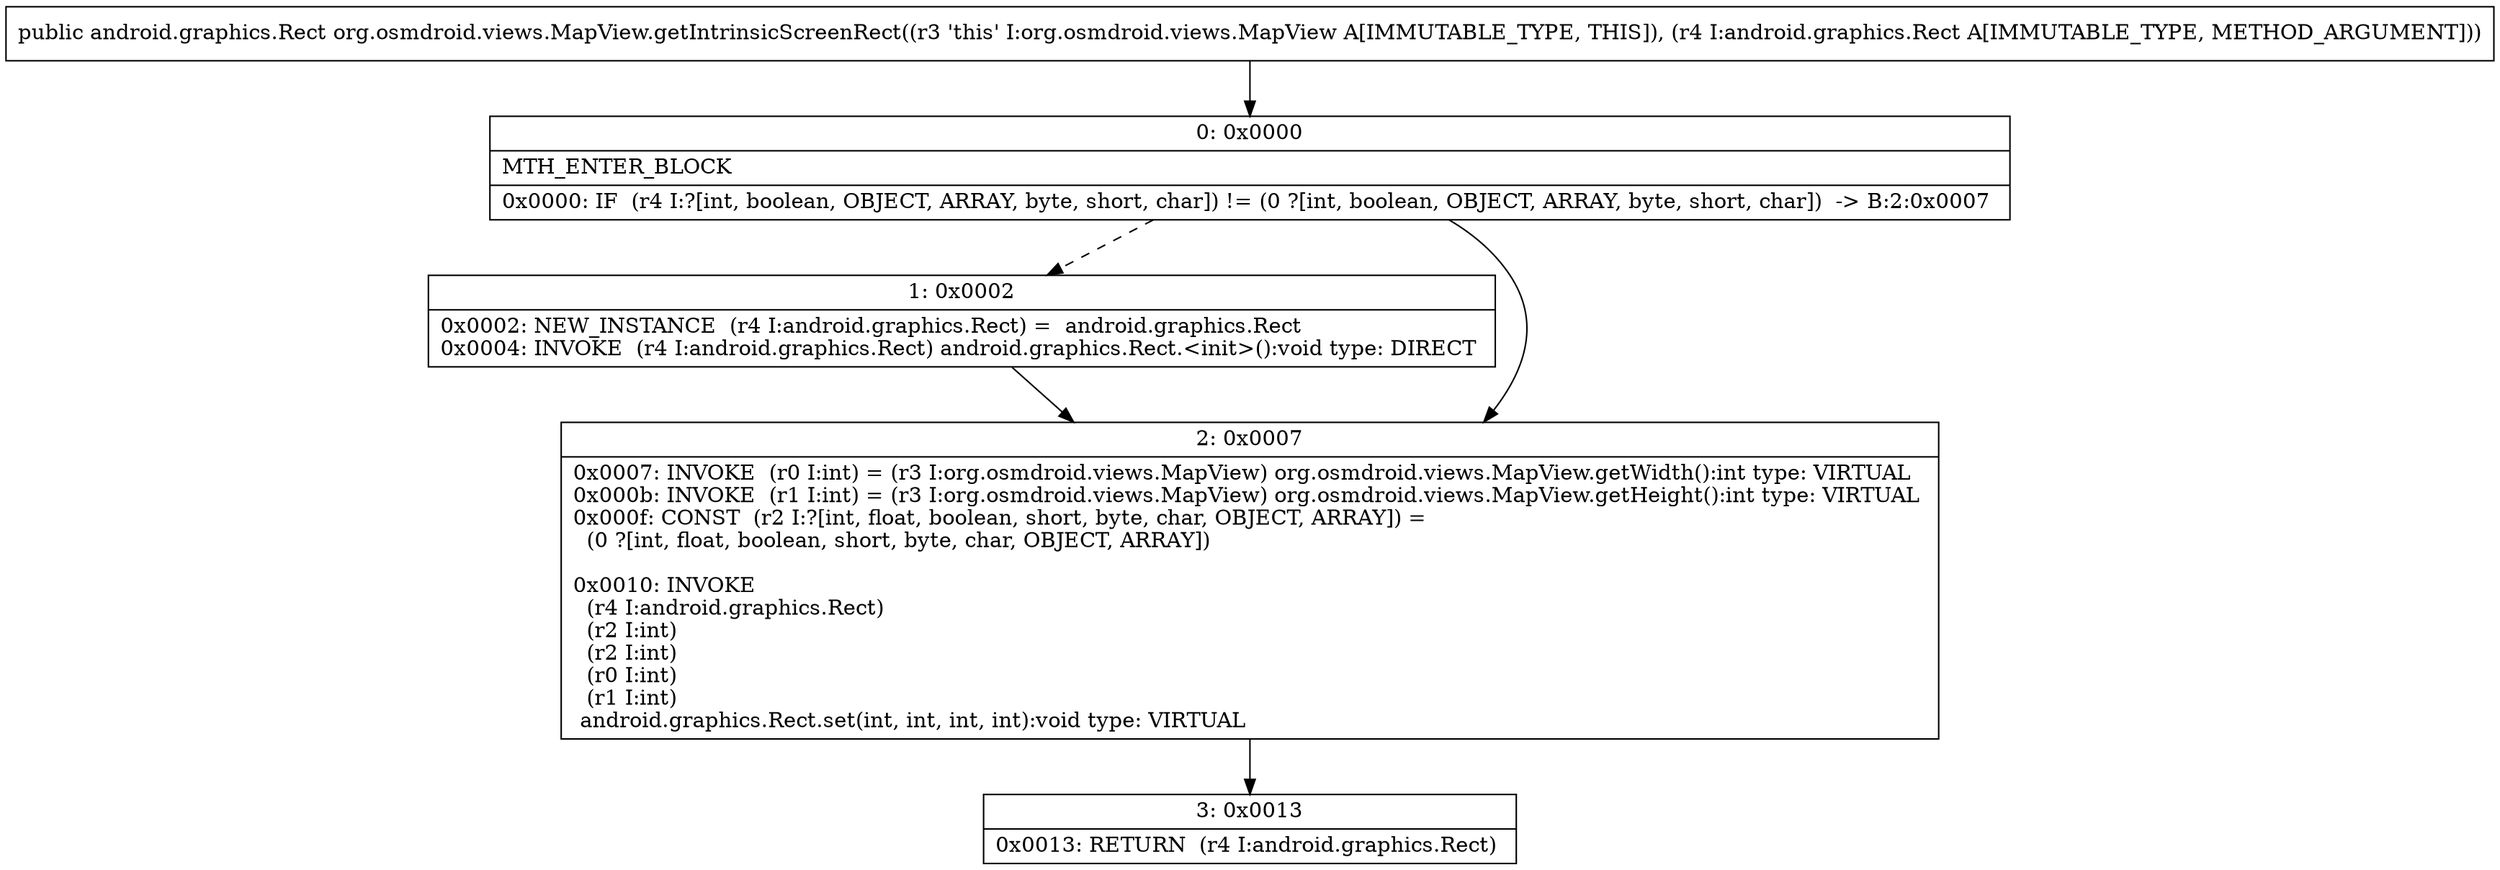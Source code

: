 digraph "CFG fororg.osmdroid.views.MapView.getIntrinsicScreenRect(Landroid\/graphics\/Rect;)Landroid\/graphics\/Rect;" {
Node_0 [shape=record,label="{0\:\ 0x0000|MTH_ENTER_BLOCK\l|0x0000: IF  (r4 I:?[int, boolean, OBJECT, ARRAY, byte, short, char]) != (0 ?[int, boolean, OBJECT, ARRAY, byte, short, char])  \-\> B:2:0x0007 \l}"];
Node_1 [shape=record,label="{1\:\ 0x0002|0x0002: NEW_INSTANCE  (r4 I:android.graphics.Rect) =  android.graphics.Rect \l0x0004: INVOKE  (r4 I:android.graphics.Rect) android.graphics.Rect.\<init\>():void type: DIRECT \l}"];
Node_2 [shape=record,label="{2\:\ 0x0007|0x0007: INVOKE  (r0 I:int) = (r3 I:org.osmdroid.views.MapView) org.osmdroid.views.MapView.getWidth():int type: VIRTUAL \l0x000b: INVOKE  (r1 I:int) = (r3 I:org.osmdroid.views.MapView) org.osmdroid.views.MapView.getHeight():int type: VIRTUAL \l0x000f: CONST  (r2 I:?[int, float, boolean, short, byte, char, OBJECT, ARRAY]) = \l  (0 ?[int, float, boolean, short, byte, char, OBJECT, ARRAY])\l \l0x0010: INVOKE  \l  (r4 I:android.graphics.Rect)\l  (r2 I:int)\l  (r2 I:int)\l  (r0 I:int)\l  (r1 I:int)\l android.graphics.Rect.set(int, int, int, int):void type: VIRTUAL \l}"];
Node_3 [shape=record,label="{3\:\ 0x0013|0x0013: RETURN  (r4 I:android.graphics.Rect) \l}"];
MethodNode[shape=record,label="{public android.graphics.Rect org.osmdroid.views.MapView.getIntrinsicScreenRect((r3 'this' I:org.osmdroid.views.MapView A[IMMUTABLE_TYPE, THIS]), (r4 I:android.graphics.Rect A[IMMUTABLE_TYPE, METHOD_ARGUMENT])) }"];
MethodNode -> Node_0;
Node_0 -> Node_1[style=dashed];
Node_0 -> Node_2;
Node_1 -> Node_2;
Node_2 -> Node_3;
}


